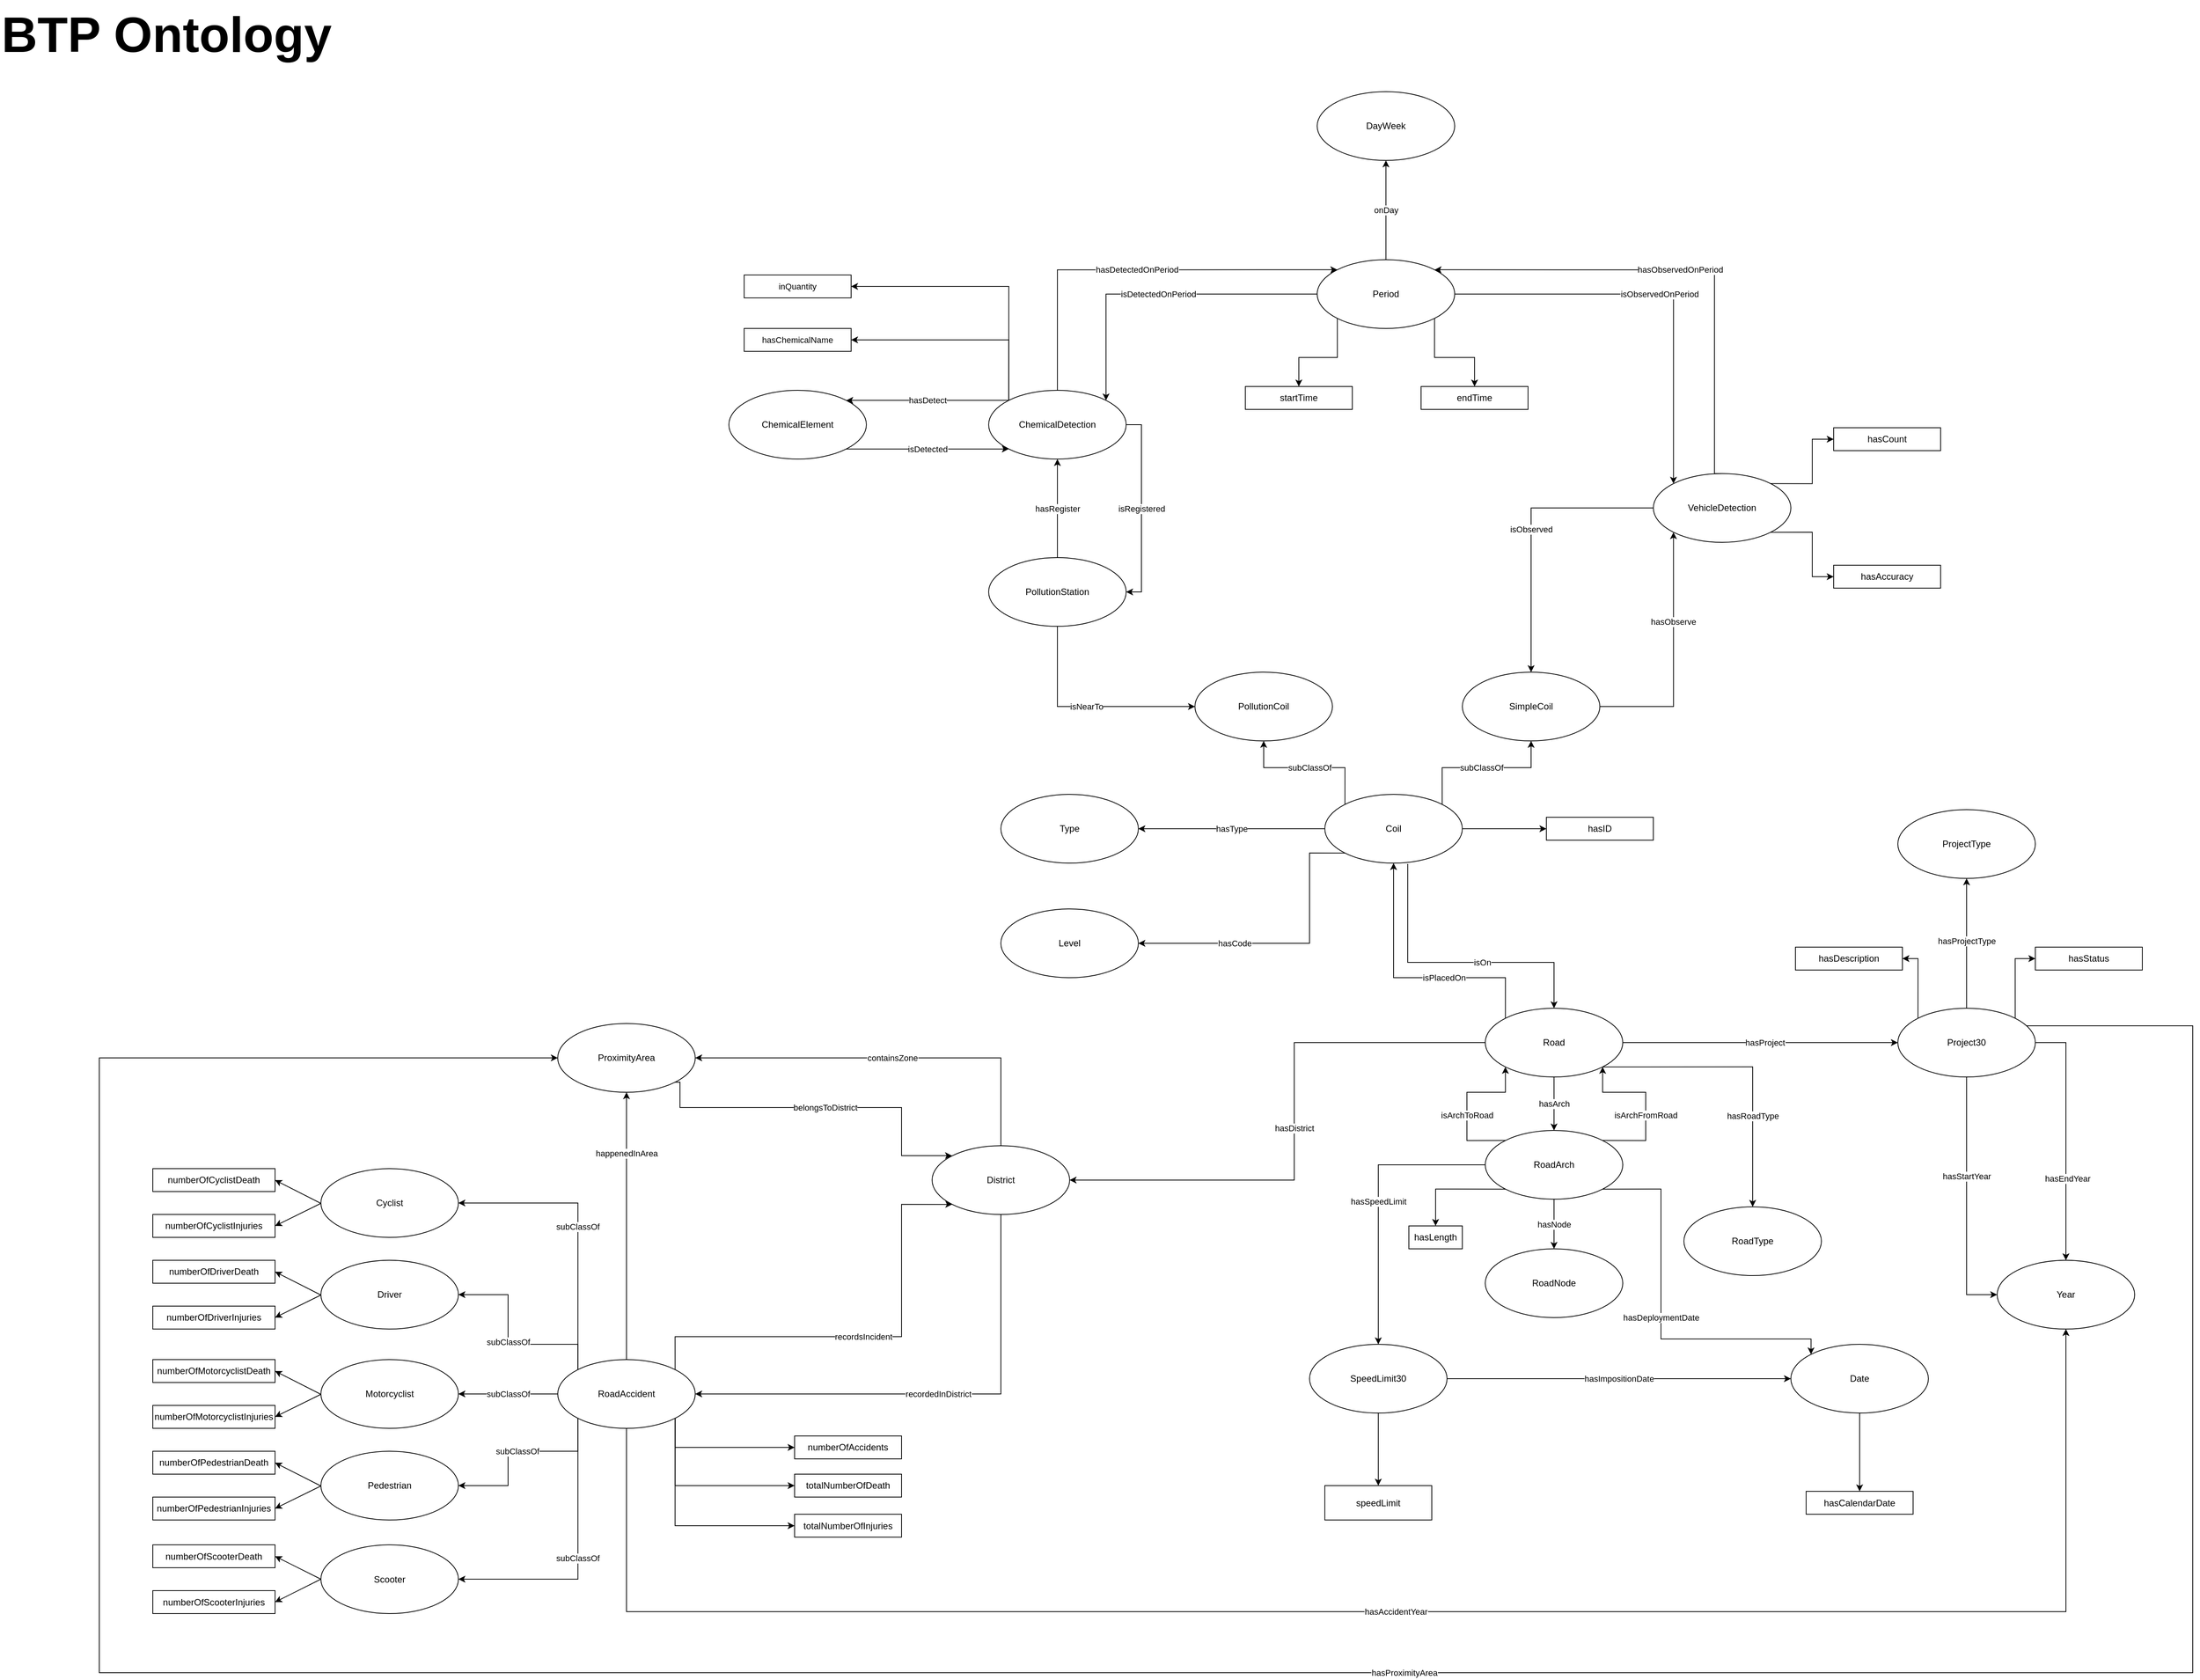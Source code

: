 <mxfile version="24.7.17">
  <diagram id="C5RBs43oDa-KdzZeNtuy" name="Page-1">
    <mxGraphModel dx="2391" dy="1731" grid="1" gridSize="10" guides="1" tooltips="1" connect="1" arrows="1" fold="1" page="1" pageScale="1" pageWidth="827" pageHeight="1169" math="0" shadow="0">
      <root>
        <mxCell id="WIyWlLk6GJQsqaUBKTNV-0" />
        <mxCell id="WIyWlLk6GJQsqaUBKTNV-1" parent="WIyWlLk6GJQsqaUBKTNV-0" />
        <mxCell id="QVhbbQfxDJ9Yx0kp6-2R-3" value="hasArch" style="edgeStyle=orthogonalEdgeStyle;rounded=0;orthogonalLoop=1;jettySize=auto;html=1;" parent="WIyWlLk6GJQsqaUBKTNV-1" source="QVhbbQfxDJ9Yx0kp6-2R-0" target="QVhbbQfxDJ9Yx0kp6-2R-1" edge="1">
          <mxGeometry relative="1" as="geometry" />
        </mxCell>
        <mxCell id="YD-9-609h7HuIPEXH6Xw-1" value="hasDistrict" style="edgeStyle=orthogonalEdgeStyle;rounded=0;orthogonalLoop=1;jettySize=auto;html=1;entryX=1;entryY=0.5;entryDx=0;entryDy=0;" parent="WIyWlLk6GJQsqaUBKTNV-1" source="QVhbbQfxDJ9Yx0kp6-2R-0" target="YD-9-609h7HuIPEXH6Xw-0" edge="1">
          <mxGeometry relative="1" as="geometry">
            <Array as="points">
              <mxPoint x="124" y="265" />
              <mxPoint x="124" y="445" />
            </Array>
          </mxGeometry>
        </mxCell>
        <mxCell id="42lQZNa5xMC4ZWkXNp76-3" value="hasProject" style="edgeStyle=orthogonalEdgeStyle;rounded=0;orthogonalLoop=1;jettySize=auto;html=1;entryX=0;entryY=0.5;entryDx=0;entryDy=0;" parent="WIyWlLk6GJQsqaUBKTNV-1" source="QVhbbQfxDJ9Yx0kp6-2R-0" target="YD-9-609h7HuIPEXH6Xw-2" edge="1">
          <mxGeometry x="0.033" relative="1" as="geometry">
            <Array as="points">
              <mxPoint x="850" y="265" />
              <mxPoint x="850" y="265" />
            </Array>
            <mxPoint as="offset" />
          </mxGeometry>
        </mxCell>
        <mxCell id="QVhbbQfxDJ9Yx0kp6-2R-0" value="Road" style="ellipse;whiteSpace=wrap;html=1;" parent="WIyWlLk6GJQsqaUBKTNV-1" vertex="1">
          <mxGeometry x="374" y="220" width="180" height="90" as="geometry" />
        </mxCell>
        <mxCell id="QVhbbQfxDJ9Yx0kp6-2R-4" value="hasNode" style="edgeStyle=orthogonalEdgeStyle;rounded=0;orthogonalLoop=1;jettySize=auto;html=1;" parent="WIyWlLk6GJQsqaUBKTNV-1" source="QVhbbQfxDJ9Yx0kp6-2R-1" target="QVhbbQfxDJ9Yx0kp6-2R-2" edge="1">
          <mxGeometry relative="1" as="geometry" />
        </mxCell>
        <mxCell id="YD-9-609h7HuIPEXH6Xw-4" value="hasRoadType" style="edgeStyle=orthogonalEdgeStyle;rounded=0;orthogonalLoop=1;jettySize=auto;html=1;exitX=1;exitY=1;exitDx=0;exitDy=0;entryX=0.5;entryY=0;entryDx=0;entryDy=0;" parent="WIyWlLk6GJQsqaUBKTNV-1" source="QVhbbQfxDJ9Yx0kp6-2R-0" target="YD-9-609h7HuIPEXH6Xw-3" edge="1">
          <mxGeometry x="0.367" relative="1" as="geometry">
            <mxPoint y="1" as="offset" />
          </mxGeometry>
        </mxCell>
        <mxCell id="YD-9-609h7HuIPEXH6Xw-35" value="isArchToRoad" style="edgeStyle=orthogonalEdgeStyle;rounded=0;orthogonalLoop=1;jettySize=auto;html=1;exitX=0;exitY=0;exitDx=0;exitDy=0;entryX=0;entryY=1;entryDx=0;entryDy=0;" parent="WIyWlLk6GJQsqaUBKTNV-1" source="QVhbbQfxDJ9Yx0kp6-2R-1" target="QVhbbQfxDJ9Yx0kp6-2R-0" edge="1">
          <mxGeometry x="-0.152" relative="1" as="geometry">
            <Array as="points">
              <mxPoint x="350" y="393" />
              <mxPoint x="350" y="330" />
              <mxPoint x="400" y="330" />
            </Array>
            <mxPoint as="offset" />
          </mxGeometry>
        </mxCell>
        <mxCell id="YD-9-609h7HuIPEXH6Xw-36" value="isArchFromRoad" style="edgeStyle=orthogonalEdgeStyle;rounded=0;orthogonalLoop=1;jettySize=auto;html=1;exitX=1;exitY=0;exitDx=0;exitDy=0;entryX=1;entryY=1;entryDx=0;entryDy=0;" parent="WIyWlLk6GJQsqaUBKTNV-1" source="QVhbbQfxDJ9Yx0kp6-2R-1" target="QVhbbQfxDJ9Yx0kp6-2R-0" edge="1">
          <mxGeometry x="-0.143" relative="1" as="geometry">
            <Array as="points">
              <mxPoint x="584" y="393" />
              <mxPoint x="584" y="330" />
              <mxPoint x="528" y="330" />
            </Array>
            <mxPoint as="offset" />
          </mxGeometry>
        </mxCell>
        <mxCell id="8UH8jQIATSSK5zJPE66o-1" value="hasDeploymentDate" style="edgeStyle=orthogonalEdgeStyle;rounded=0;orthogonalLoop=1;jettySize=auto;html=1;exitX=1;exitY=1;exitDx=0;exitDy=0;entryX=0;entryY=0;entryDx=0;entryDy=0;" parent="WIyWlLk6GJQsqaUBKTNV-1" source="QVhbbQfxDJ9Yx0kp6-2R-1" target="YD-9-609h7HuIPEXH6Xw-22" edge="1">
          <mxGeometry relative="1" as="geometry">
            <Array as="points">
              <mxPoint x="604" y="457" />
              <mxPoint x="604" y="653" />
            </Array>
          </mxGeometry>
        </mxCell>
        <mxCell id="QVhbbQfxDJ9Yx0kp6-2R-1" value="RoadArch" style="ellipse;whiteSpace=wrap;html=1;" parent="WIyWlLk6GJQsqaUBKTNV-1" vertex="1">
          <mxGeometry x="374" y="380" width="180" height="90" as="geometry" />
        </mxCell>
        <mxCell id="QVhbbQfxDJ9Yx0kp6-2R-16" value="" style="edgeStyle=orthogonalEdgeStyle;rounded=0;orthogonalLoop=1;jettySize=auto;html=1;exitX=0;exitY=1;exitDx=0;exitDy=0;entryX=0.5;entryY=0;entryDx=0;entryDy=0;" parent="WIyWlLk6GJQsqaUBKTNV-1" source="QVhbbQfxDJ9Yx0kp6-2R-1" target="QVhbbQfxDJ9Yx0kp6-2R-9" edge="1">
          <mxGeometry relative="1" as="geometry">
            <mxPoint x="264.36" y="440.0" as="sourcePoint" />
          </mxGeometry>
        </mxCell>
        <mxCell id="QVhbbQfxDJ9Yx0kp6-2R-2" value="RoadNode" style="ellipse;whiteSpace=wrap;html=1;" parent="WIyWlLk6GJQsqaUBKTNV-1" vertex="1">
          <mxGeometry x="374" y="535" width="180" height="90" as="geometry" />
        </mxCell>
        <mxCell id="QVhbbQfxDJ9Yx0kp6-2R-9" value="hasLength" style="whiteSpace=wrap;html=1;" parent="WIyWlLk6GJQsqaUBKTNV-1" vertex="1">
          <mxGeometry x="274" y="505.0" width="70" height="30" as="geometry" />
        </mxCell>
        <mxCell id="YD-9-609h7HuIPEXH6Xw-0" value="District" style="ellipse;whiteSpace=wrap;html=1;" parent="WIyWlLk6GJQsqaUBKTNV-1" vertex="1">
          <mxGeometry x="-350" y="400" width="180" height="90" as="geometry" />
        </mxCell>
        <mxCell id="YD-9-609h7HuIPEXH6Xw-11" value="" style="edgeStyle=orthogonalEdgeStyle;rounded=0;orthogonalLoop=1;jettySize=auto;html=1;exitX=0;exitY=0;exitDx=0;exitDy=0;entryX=1;entryY=0.5;entryDx=0;entryDy=0;" parent="WIyWlLk6GJQsqaUBKTNV-1" source="YD-9-609h7HuIPEXH6Xw-2" target="YD-9-609h7HuIPEXH6Xw-10" edge="1">
          <mxGeometry relative="1" as="geometry" />
        </mxCell>
        <mxCell id="YD-9-609h7HuIPEXH6Xw-18" value="hasProximityArea" style="edgeStyle=orthogonalEdgeStyle;rounded=0;orthogonalLoop=1;jettySize=auto;html=1;exitX=1;exitY=0;exitDx=0;exitDy=0;entryX=0;entryY=0.5;entryDx=0;entryDy=0;" parent="WIyWlLk6GJQsqaUBKTNV-1" source="YD-9-609h7HuIPEXH6Xw-2" target="dnGMem7ugePHwDDMQrrP-42" edge="1">
          <mxGeometry x="-0.189" relative="1" as="geometry">
            <mxPoint x="1334" y="320" as="targetPoint" />
            <Array as="points">
              <mxPoint x="1300" y="243" />
              <mxPoint x="1300" y="1090" />
              <mxPoint x="-1440" y="1090" />
              <mxPoint x="-1440" y="285" />
            </Array>
            <mxPoint x="1" as="offset" />
          </mxGeometry>
        </mxCell>
        <mxCell id="YD-9-609h7HuIPEXH6Xw-26" value="hasEndYear" style="edgeStyle=orthogonalEdgeStyle;rounded=0;orthogonalLoop=1;jettySize=auto;html=1;exitX=1;exitY=0.5;exitDx=0;exitDy=0;entryX=0.5;entryY=0;entryDx=0;entryDy=0;" parent="WIyWlLk6GJQsqaUBKTNV-1" source="YD-9-609h7HuIPEXH6Xw-2" target="42lQZNa5xMC4ZWkXNp76-2" edge="1">
          <mxGeometry x="0.337" y="2" relative="1" as="geometry">
            <mxPoint as="offset" />
          </mxGeometry>
        </mxCell>
        <mxCell id="8UH8jQIATSSK5zJPE66o-0" style="edgeStyle=orthogonalEdgeStyle;rounded=0;orthogonalLoop=1;jettySize=auto;html=1;exitX=1;exitY=0;exitDx=0;exitDy=0;entryX=0;entryY=0.5;entryDx=0;entryDy=0;" parent="WIyWlLk6GJQsqaUBKTNV-1" source="YD-9-609h7HuIPEXH6Xw-2" target="YD-9-609h7HuIPEXH6Xw-19" edge="1">
          <mxGeometry relative="1" as="geometry" />
        </mxCell>
        <mxCell id="YD-9-609h7HuIPEXH6Xw-2" value="Project30" style="ellipse;whiteSpace=wrap;html=1;" parent="WIyWlLk6GJQsqaUBKTNV-1" vertex="1">
          <mxGeometry x="914" y="220" width="180" height="90" as="geometry" />
        </mxCell>
        <mxCell id="YD-9-609h7HuIPEXH6Xw-3" value="RoadType" style="ellipse;whiteSpace=wrap;html=1;" parent="WIyWlLk6GJQsqaUBKTNV-1" vertex="1">
          <mxGeometry x="634" y="480" width="180" height="90" as="geometry" />
        </mxCell>
        <mxCell id="YD-9-609h7HuIPEXH6Xw-8" value="ProjectType" style="ellipse;whiteSpace=wrap;html=1;" parent="WIyWlLk6GJQsqaUBKTNV-1" vertex="1">
          <mxGeometry x="914" y="-40" width="180" height="90" as="geometry" />
        </mxCell>
        <mxCell id="YD-9-609h7HuIPEXH6Xw-10" value="hasDescription" style="whiteSpace=wrap;html=1;" parent="WIyWlLk6GJQsqaUBKTNV-1" vertex="1">
          <mxGeometry x="780" y="140" width="140" height="30" as="geometry" />
        </mxCell>
        <mxCell id="YD-9-609h7HuIPEXH6Xw-19" value="hasStatus" style="whiteSpace=wrap;html=1;" parent="WIyWlLk6GJQsqaUBKTNV-1" vertex="1">
          <mxGeometry x="1094" y="140" width="140" height="30" as="geometry" />
        </mxCell>
        <mxCell id="42lQZNa5xMC4ZWkXNp76-1" style="edgeStyle=orthogonalEdgeStyle;rounded=0;orthogonalLoop=1;jettySize=auto;html=1;entryX=0.5;entryY=0;entryDx=0;entryDy=0;" parent="WIyWlLk6GJQsqaUBKTNV-1" source="YD-9-609h7HuIPEXH6Xw-22" target="42lQZNa5xMC4ZWkXNp76-0" edge="1">
          <mxGeometry relative="1" as="geometry" />
        </mxCell>
        <mxCell id="YD-9-609h7HuIPEXH6Xw-22" value="Date" style="ellipse;whiteSpace=wrap;html=1;" parent="WIyWlLk6GJQsqaUBKTNV-1" vertex="1">
          <mxGeometry x="774" y="660" width="180" height="90" as="geometry" />
        </mxCell>
        <mxCell id="YD-9-609h7HuIPEXH6Xw-24" value="hasStartYear" style="edgeStyle=orthogonalEdgeStyle;rounded=0;orthogonalLoop=1;jettySize=auto;html=1;exitX=0.5;exitY=1;exitDx=0;exitDy=0;entryX=0;entryY=0.5;entryDx=0;entryDy=0;" parent="WIyWlLk6GJQsqaUBKTNV-1" source="YD-9-609h7HuIPEXH6Xw-2" target="42lQZNa5xMC4ZWkXNp76-2" edge="1">
          <mxGeometry x="-0.2" relative="1" as="geometry">
            <mxPoint as="offset" />
          </mxGeometry>
        </mxCell>
        <mxCell id="YD-9-609h7HuIPEXH6Xw-43" value="hasImpositionDate" style="edgeStyle=orthogonalEdgeStyle;rounded=0;orthogonalLoop=1;jettySize=auto;html=1;" parent="WIyWlLk6GJQsqaUBKTNV-1" source="YD-9-609h7HuIPEXH6Xw-41" target="YD-9-609h7HuIPEXH6Xw-22" edge="1">
          <mxGeometry relative="1" as="geometry" />
        </mxCell>
        <mxCell id="YD-9-609h7HuIPEXH6Xw-45" value="" style="edgeStyle=orthogonalEdgeStyle;rounded=0;orthogonalLoop=1;jettySize=auto;html=1;" parent="WIyWlLk6GJQsqaUBKTNV-1" source="YD-9-609h7HuIPEXH6Xw-41" target="YD-9-609h7HuIPEXH6Xw-44" edge="1">
          <mxGeometry relative="1" as="geometry" />
        </mxCell>
        <mxCell id="YD-9-609h7HuIPEXH6Xw-41" value="SpeedLimit30" style="ellipse;whiteSpace=wrap;html=1;" parent="WIyWlLk6GJQsqaUBKTNV-1" vertex="1">
          <mxGeometry x="144" y="660" width="180" height="90" as="geometry" />
        </mxCell>
        <mxCell id="YD-9-609h7HuIPEXH6Xw-42" value="hasSpeedLimit" style="edgeStyle=orthogonalEdgeStyle;rounded=0;orthogonalLoop=1;jettySize=auto;html=1;entryX=0.5;entryY=0;entryDx=0;entryDy=0;" parent="WIyWlLk6GJQsqaUBKTNV-1" source="QVhbbQfxDJ9Yx0kp6-2R-1" target="YD-9-609h7HuIPEXH6Xw-41" edge="1">
          <mxGeometry relative="1" as="geometry" />
        </mxCell>
        <mxCell id="YD-9-609h7HuIPEXH6Xw-44" value="speedLimit" style="whiteSpace=wrap;html=1;" parent="WIyWlLk6GJQsqaUBKTNV-1" vertex="1">
          <mxGeometry x="164" y="845" width="140" height="45" as="geometry" />
        </mxCell>
        <mxCell id="42lQZNa5xMC4ZWkXNp76-0" value="hasCalendarDate" style="whiteSpace=wrap;html=1;" parent="WIyWlLk6GJQsqaUBKTNV-1" vertex="1">
          <mxGeometry x="794" y="852.5" width="140" height="30" as="geometry" />
        </mxCell>
        <mxCell id="42lQZNa5xMC4ZWkXNp76-2" value="Year" style="ellipse;whiteSpace=wrap;html=1;" parent="WIyWlLk6GJQsqaUBKTNV-1" vertex="1">
          <mxGeometry x="1044" y="550" width="180" height="90" as="geometry" />
        </mxCell>
        <mxCell id="dnGMem7ugePHwDDMQrrP-1" value="Coil" style="ellipse;whiteSpace=wrap;html=1;" parent="WIyWlLk6GJQsqaUBKTNV-1" vertex="1">
          <mxGeometry x="164" y="-60" width="180" height="90" as="geometry" />
        </mxCell>
        <mxCell id="dnGMem7ugePHwDDMQrrP-3" value="hasID" style="whiteSpace=wrap;html=1;" parent="WIyWlLk6GJQsqaUBKTNV-1" vertex="1">
          <mxGeometry x="454" y="-30" width="140" height="30" as="geometry" />
        </mxCell>
        <mxCell id="dnGMem7ugePHwDDMQrrP-4" value="Level" style="ellipse;whiteSpace=wrap;html=1;" parent="WIyWlLk6GJQsqaUBKTNV-1" vertex="1">
          <mxGeometry x="-260" y="90" width="180" height="90" as="geometry" />
        </mxCell>
        <mxCell id="dnGMem7ugePHwDDMQrrP-5" value="Type" style="ellipse;whiteSpace=wrap;html=1;" parent="WIyWlLk6GJQsqaUBKTNV-1" vertex="1">
          <mxGeometry x="-260" y="-60" width="180" height="90" as="geometry" />
        </mxCell>
        <mxCell id="dnGMem7ugePHwDDMQrrP-6" value="hasCode" style="edgeStyle=orthogonalEdgeStyle;rounded=0;orthogonalLoop=1;jettySize=auto;html=1;exitX=0;exitY=1;exitDx=0;exitDy=0;entryX=1;entryY=0.5;entryDx=0;entryDy=0;" parent="WIyWlLk6GJQsqaUBKTNV-1" source="dnGMem7ugePHwDDMQrrP-1" target="dnGMem7ugePHwDDMQrrP-4" edge="1">
          <mxGeometry x="0.352" relative="1" as="geometry">
            <mxPoint x="424" y="120" as="sourcePoint" />
            <mxPoint x="174" y="210" as="targetPoint" />
            <Array as="points">
              <mxPoint x="144" y="17" />
              <mxPoint x="144" y="135" />
            </Array>
            <mxPoint as="offset" />
          </mxGeometry>
        </mxCell>
        <mxCell id="dnGMem7ugePHwDDMQrrP-7" value="hasType" style="edgeStyle=orthogonalEdgeStyle;rounded=0;orthogonalLoop=1;jettySize=auto;html=1;entryX=1;entryY=0.5;entryDx=0;entryDy=0;exitX=0;exitY=0.5;exitDx=0;exitDy=0;" parent="WIyWlLk6GJQsqaUBKTNV-1" source="dnGMem7ugePHwDDMQrrP-1" target="dnGMem7ugePHwDDMQrrP-5" edge="1">
          <mxGeometry relative="1" as="geometry">
            <mxPoint x="454" y="-140" as="sourcePoint" />
            <mxPoint x="204" y="-50" as="targetPoint" />
          </mxGeometry>
        </mxCell>
        <mxCell id="dnGMem7ugePHwDDMQrrP-10" value="isPlacedOn" style="edgeStyle=orthogonalEdgeStyle;rounded=0;orthogonalLoop=1;jettySize=auto;html=1;exitX=0;exitY=0;exitDx=0;exitDy=0;entryX=0.5;entryY=1;entryDx=0;entryDy=0;" parent="WIyWlLk6GJQsqaUBKTNV-1" source="QVhbbQfxDJ9Yx0kp6-2R-0" target="dnGMem7ugePHwDDMQrrP-1" edge="1">
          <mxGeometry x="-0.235" relative="1" as="geometry">
            <mxPoint x="344" y="160" as="sourcePoint" />
            <mxPoint x="94" y="250" as="targetPoint" />
            <Array as="points">
              <mxPoint x="400" y="180" />
              <mxPoint x="254" y="180" />
            </Array>
            <mxPoint as="offset" />
          </mxGeometry>
        </mxCell>
        <mxCell id="dnGMem7ugePHwDDMQrrP-11" value="isOn" style="edgeStyle=orthogonalEdgeStyle;rounded=0;orthogonalLoop=1;jettySize=auto;html=1;exitX=0.603;exitY=1.011;exitDx=0;exitDy=0;exitPerimeter=0;entryX=0.5;entryY=0;entryDx=0;entryDy=0;" parent="WIyWlLk6GJQsqaUBKTNV-1" source="dnGMem7ugePHwDDMQrrP-1" target="QVhbbQfxDJ9Yx0kp6-2R-0" edge="1">
          <mxGeometry x="0.19" relative="1" as="geometry">
            <mxPoint x="593" y="110" as="sourcePoint" />
            <mxPoint x="374" y="180" as="targetPoint" />
            <Array as="points">
              <mxPoint x="273" y="160" />
              <mxPoint x="464" y="160" />
            </Array>
            <mxPoint as="offset" />
          </mxGeometry>
        </mxCell>
        <mxCell id="dnGMem7ugePHwDDMQrrP-12" value="PollutionCoil" style="ellipse;whiteSpace=wrap;html=1;" parent="WIyWlLk6GJQsqaUBKTNV-1" vertex="1">
          <mxGeometry x="-6" y="-220" width="180" height="90" as="geometry" />
        </mxCell>
        <mxCell id="dnGMem7ugePHwDDMQrrP-13" value="SimpleCoil" style="ellipse;whiteSpace=wrap;html=1;" parent="WIyWlLk6GJQsqaUBKTNV-1" vertex="1">
          <mxGeometry x="344" y="-220" width="180" height="90" as="geometry" />
        </mxCell>
        <mxCell id="dnGMem7ugePHwDDMQrrP-14" value="PollutionStation" style="ellipse;whiteSpace=wrap;html=1;" parent="WIyWlLk6GJQsqaUBKTNV-1" vertex="1">
          <mxGeometry x="-276" y="-370" width="180" height="90" as="geometry" />
        </mxCell>
        <mxCell id="dnGMem7ugePHwDDMQrrP-15" value="VehicleDetection" style="ellipse;whiteSpace=wrap;html=1;" parent="WIyWlLk6GJQsqaUBKTNV-1" vertex="1">
          <mxGeometry x="594" y="-480" width="180" height="90" as="geometry" />
        </mxCell>
        <mxCell id="dnGMem7ugePHwDDMQrrP-16" value="Period" style="ellipse;whiteSpace=wrap;html=1;" parent="WIyWlLk6GJQsqaUBKTNV-1" vertex="1">
          <mxGeometry x="154" y="-760" width="180" height="90" as="geometry" />
        </mxCell>
        <mxCell id="dnGMem7ugePHwDDMQrrP-17" value="ChemicalDetection" style="ellipse;whiteSpace=wrap;html=1;" parent="WIyWlLk6GJQsqaUBKTNV-1" vertex="1">
          <mxGeometry x="-276" y="-589" width="180" height="90" as="geometry" />
        </mxCell>
        <mxCell id="dnGMem7ugePHwDDMQrrP-18" value="subClassOf" style="edgeStyle=orthogonalEdgeStyle;rounded=0;orthogonalLoop=1;jettySize=auto;html=1;exitX=0;exitY=0;exitDx=0;exitDy=0;entryX=0.5;entryY=1;entryDx=0;entryDy=0;" parent="WIyWlLk6GJQsqaUBKTNV-1" source="dnGMem7ugePHwDDMQrrP-1" target="dnGMem7ugePHwDDMQrrP-12" edge="1">
          <mxGeometry relative="1" as="geometry">
            <mxPoint x="107" y="23" as="sourcePoint" />
            <mxPoint x="-39" y="-180" as="targetPoint" />
          </mxGeometry>
        </mxCell>
        <mxCell id="dnGMem7ugePHwDDMQrrP-19" value="subClassOf" style="edgeStyle=orthogonalEdgeStyle;rounded=0;orthogonalLoop=1;jettySize=auto;html=1;exitX=1;exitY=0;exitDx=0;exitDy=0;entryX=0.5;entryY=1;entryDx=0;entryDy=0;" parent="WIyWlLk6GJQsqaUBKTNV-1" source="dnGMem7ugePHwDDMQrrP-1" target="dnGMem7ugePHwDDMQrrP-13" edge="1">
          <mxGeometry relative="1" as="geometry">
            <mxPoint x="344" y="-117" as="sourcePoint" />
            <mxPoint x="238" y="-200" as="targetPoint" />
          </mxGeometry>
        </mxCell>
        <mxCell id="dnGMem7ugePHwDDMQrrP-20" value="isNearTo" style="edgeStyle=orthogonalEdgeStyle;rounded=0;orthogonalLoop=1;jettySize=auto;html=1;exitX=0.5;exitY=1;exitDx=0;exitDy=0;entryX=0;entryY=0.5;entryDx=0;entryDy=0;" parent="WIyWlLk6GJQsqaUBKTNV-1" source="dnGMem7ugePHwDDMQrrP-14" target="dnGMem7ugePHwDDMQrrP-12" edge="1">
          <mxGeometry relative="1" as="geometry">
            <mxPoint x="-110" y="-147" as="sourcePoint" />
            <mxPoint x="-216" y="-230" as="targetPoint" />
          </mxGeometry>
        </mxCell>
        <mxCell id="dnGMem7ugePHwDDMQrrP-21" value="hasRegister" style="edgeStyle=orthogonalEdgeStyle;rounded=0;orthogonalLoop=1;jettySize=auto;html=1;exitX=0.5;exitY=0;exitDx=0;exitDy=0;entryX=0.5;entryY=1;entryDx=0;entryDy=0;" parent="WIyWlLk6GJQsqaUBKTNV-1" source="dnGMem7ugePHwDDMQrrP-14" target="dnGMem7ugePHwDDMQrrP-17" edge="1">
          <mxGeometry relative="1" as="geometry">
            <mxPoint x="40" y="-390.48" as="sourcePoint" />
            <mxPoint x="-66" y="-473.48" as="targetPoint" />
          </mxGeometry>
        </mxCell>
        <mxCell id="dnGMem7ugePHwDDMQrrP-22" value="isRegistered" style="edgeStyle=orthogonalEdgeStyle;rounded=0;orthogonalLoop=1;jettySize=auto;html=1;exitX=1;exitY=0.5;exitDx=0;exitDy=0;entryX=1;entryY=0.5;entryDx=0;entryDy=0;" parent="WIyWlLk6GJQsqaUBKTNV-1" source="dnGMem7ugePHwDDMQrrP-17" target="dnGMem7ugePHwDDMQrrP-14" edge="1">
          <mxGeometry relative="1" as="geometry">
            <mxPoint x="50" y="-416" as="sourcePoint" />
            <mxPoint x="-56" y="-499" as="targetPoint" />
          </mxGeometry>
        </mxCell>
        <mxCell id="dnGMem7ugePHwDDMQrrP-23" value="ChemicalElement" style="ellipse;whiteSpace=wrap;html=1;" parent="WIyWlLk6GJQsqaUBKTNV-1" vertex="1">
          <mxGeometry x="-616" y="-589" width="180" height="90" as="geometry" />
        </mxCell>
        <mxCell id="dnGMem7ugePHwDDMQrrP-24" value="DayWeek" style="ellipse;whiteSpace=wrap;html=1;" parent="WIyWlLk6GJQsqaUBKTNV-1" vertex="1">
          <mxGeometry x="154" y="-980" width="180" height="90" as="geometry" />
        </mxCell>
        <mxCell id="dnGMem7ugePHwDDMQrrP-25" value="onDay" style="edgeStyle=orthogonalEdgeStyle;rounded=0;orthogonalLoop=1;jettySize=auto;html=1;exitX=0.5;exitY=0;exitDx=0;exitDy=0;entryX=0.5;entryY=1;entryDx=0;entryDy=0;" parent="WIyWlLk6GJQsqaUBKTNV-1" source="dnGMem7ugePHwDDMQrrP-16" target="dnGMem7ugePHwDDMQrrP-24" edge="1">
          <mxGeometry relative="1" as="geometry">
            <mxPoint x="434" y="-810" as="sourcePoint" />
            <mxPoint x="434" y="-965" as="targetPoint" />
          </mxGeometry>
        </mxCell>
        <mxCell id="dnGMem7ugePHwDDMQrrP-26" value="hasDetect" style="edgeStyle=orthogonalEdgeStyle;rounded=0;orthogonalLoop=1;jettySize=auto;html=1;exitX=0;exitY=0;exitDx=0;exitDy=0;entryX=1;entryY=0;entryDx=0;entryDy=0;" parent="WIyWlLk6GJQsqaUBKTNV-1" source="dnGMem7ugePHwDDMQrrP-17" target="dnGMem7ugePHwDDMQrrP-23" edge="1">
          <mxGeometry relative="1" as="geometry">
            <mxPoint x="-216" y="-710" as="sourcePoint" />
            <mxPoint x="-216" y="-865" as="targetPoint" />
          </mxGeometry>
        </mxCell>
        <mxCell id="dnGMem7ugePHwDDMQrrP-27" value="isDetected" style="edgeStyle=orthogonalEdgeStyle;rounded=0;orthogonalLoop=1;jettySize=auto;html=1;exitX=1;exitY=1;exitDx=0;exitDy=0;entryX=0;entryY=1;entryDx=0;entryDy=0;" parent="WIyWlLk6GJQsqaUBKTNV-1" source="dnGMem7ugePHwDDMQrrP-23" target="dnGMem7ugePHwDDMQrrP-17" edge="1">
          <mxGeometry relative="1" as="geometry">
            <mxPoint x="-356" y="-480" as="sourcePoint" />
            <mxPoint x="-356" y="-635" as="targetPoint" />
          </mxGeometry>
        </mxCell>
        <mxCell id="dnGMem7ugePHwDDMQrrP-28" value="hasDetectedOnPeriod" style="edgeStyle=orthogonalEdgeStyle;rounded=0;orthogonalLoop=1;jettySize=auto;html=1;exitX=0.5;exitY=0;exitDx=0;exitDy=0;entryX=0;entryY=0;entryDx=0;entryDy=0;" parent="WIyWlLk6GJQsqaUBKTNV-1" source="dnGMem7ugePHwDDMQrrP-17" target="dnGMem7ugePHwDDMQrrP-16" edge="1">
          <mxGeometry relative="1" as="geometry">
            <mxPoint x="-66" y="-625" as="sourcePoint" />
            <mxPoint x="-66" y="-780" as="targetPoint" />
            <Array as="points">
              <mxPoint x="-186" y="-747" />
            </Array>
          </mxGeometry>
        </mxCell>
        <mxCell id="dnGMem7ugePHwDDMQrrP-29" value="isDetectedOnPeriod" style="edgeStyle=orthogonalEdgeStyle;rounded=0;orthogonalLoop=1;jettySize=auto;html=1;exitX=0;exitY=0.5;exitDx=0;exitDy=0;entryX=1;entryY=0;entryDx=0;entryDy=0;" parent="WIyWlLk6GJQsqaUBKTNV-1" source="dnGMem7ugePHwDDMQrrP-16" target="dnGMem7ugePHwDDMQrrP-17" edge="1">
          <mxGeometry relative="1" as="geometry">
            <mxPoint x="-6" y="-660" as="sourcePoint" />
            <mxPoint x="-6" y="-815" as="targetPoint" />
          </mxGeometry>
        </mxCell>
        <mxCell id="dnGMem7ugePHwDDMQrrP-30" value="hasObservedOnPeriod" style="edgeStyle=orthogonalEdgeStyle;rounded=0;orthogonalLoop=1;jettySize=auto;html=1;exitX=0.5;exitY=0;exitDx=0;exitDy=0;entryX=1;entryY=0;entryDx=0;entryDy=0;" parent="WIyWlLk6GJQsqaUBKTNV-1" source="dnGMem7ugePHwDDMQrrP-15" target="dnGMem7ugePHwDDMQrrP-16" edge="1">
          <mxGeometry relative="1" as="geometry">
            <mxPoint x="674" y="-525" as="sourcePoint" />
            <mxPoint x="674" y="-680" as="targetPoint" />
            <Array as="points">
              <mxPoint x="674" y="-747" />
            </Array>
          </mxGeometry>
        </mxCell>
        <mxCell id="dnGMem7ugePHwDDMQrrP-31" value="isObservedOnPeriod" style="edgeStyle=orthogonalEdgeStyle;rounded=0;orthogonalLoop=1;jettySize=auto;html=1;exitX=1;exitY=0.5;exitDx=0;exitDy=0;entryX=0;entryY=0;entryDx=0;entryDy=0;" parent="WIyWlLk6GJQsqaUBKTNV-1" source="dnGMem7ugePHwDDMQrrP-16" target="dnGMem7ugePHwDDMQrrP-15" edge="1">
          <mxGeometry relative="1" as="geometry">
            <mxPoint x="474" y="-600" as="sourcePoint" />
            <mxPoint x="474" y="-755" as="targetPoint" />
          </mxGeometry>
        </mxCell>
        <mxCell id="dnGMem7ugePHwDDMQrrP-32" value="hasObserve" style="edgeStyle=orthogonalEdgeStyle;rounded=0;orthogonalLoop=1;jettySize=auto;html=1;exitX=1;exitY=0.5;exitDx=0;exitDy=0;entryX=0;entryY=1;entryDx=0;entryDy=0;" parent="WIyWlLk6GJQsqaUBKTNV-1" source="dnGMem7ugePHwDDMQrrP-13" target="dnGMem7ugePHwDDMQrrP-15" edge="1">
          <mxGeometry x="0.279" relative="1" as="geometry">
            <mxPoint x="534" y="-280" as="sourcePoint" />
            <mxPoint x="534" y="-435" as="targetPoint" />
            <mxPoint as="offset" />
          </mxGeometry>
        </mxCell>
        <mxCell id="dnGMem7ugePHwDDMQrrP-33" value="isObserved" style="edgeStyle=orthogonalEdgeStyle;rounded=0;orthogonalLoop=1;jettySize=auto;html=1;exitX=0;exitY=0.5;exitDx=0;exitDy=0;entryX=0.5;entryY=0;entryDx=0;entryDy=0;" parent="WIyWlLk6GJQsqaUBKTNV-1" source="dnGMem7ugePHwDDMQrrP-15" target="dnGMem7ugePHwDDMQrrP-13" edge="1">
          <mxGeometry relative="1" as="geometry">
            <mxPoint x="484" y="-370" as="sourcePoint" />
            <mxPoint x="484" y="-525" as="targetPoint" />
          </mxGeometry>
        </mxCell>
        <mxCell id="dnGMem7ugePHwDDMQrrP-34" value="hasAccuracy" style="whiteSpace=wrap;html=1;" parent="WIyWlLk6GJQsqaUBKTNV-1" vertex="1">
          <mxGeometry x="830" y="-360" width="140" height="30" as="geometry" />
        </mxCell>
        <mxCell id="dnGMem7ugePHwDDMQrrP-35" value="hasCount" style="whiteSpace=wrap;html=1;" parent="WIyWlLk6GJQsqaUBKTNV-1" vertex="1">
          <mxGeometry x="830" y="-540" width="140" height="30" as="geometry" />
        </mxCell>
        <mxCell id="dnGMem7ugePHwDDMQrrP-38" value="startTime" style="whiteSpace=wrap;html=1;" parent="WIyWlLk6GJQsqaUBKTNV-1" vertex="1">
          <mxGeometry x="60" y="-594" width="140" height="30" as="geometry" />
        </mxCell>
        <mxCell id="dnGMem7ugePHwDDMQrrP-39" value="endTime" style="whiteSpace=wrap;html=1;" parent="WIyWlLk6GJQsqaUBKTNV-1" vertex="1">
          <mxGeometry x="290" y="-594" width="140" height="30" as="geometry" />
        </mxCell>
        <mxCell id="dnGMem7ugePHwDDMQrrP-42" value="ProximityArea" style="ellipse;whiteSpace=wrap;html=1;" parent="WIyWlLk6GJQsqaUBKTNV-1" vertex="1">
          <mxGeometry x="-840" y="240" width="180" height="90" as="geometry" />
        </mxCell>
        <mxCell id="dnGMem7ugePHwDDMQrrP-43" value="RoadAccident" style="ellipse;whiteSpace=wrap;html=1;" parent="WIyWlLk6GJQsqaUBKTNV-1" vertex="1">
          <mxGeometry x="-840" y="680" width="180" height="90" as="geometry" />
        </mxCell>
        <mxCell id="dnGMem7ugePHwDDMQrrP-44" value="Driver" style="ellipse;whiteSpace=wrap;html=1;" parent="WIyWlLk6GJQsqaUBKTNV-1" vertex="1">
          <mxGeometry x="-1150" y="550" width="180" height="90" as="geometry" />
        </mxCell>
        <mxCell id="dnGMem7ugePHwDDMQrrP-45" value="Motorcyclist" style="ellipse;whiteSpace=wrap;html=1;" parent="WIyWlLk6GJQsqaUBKTNV-1" vertex="1">
          <mxGeometry x="-1150" y="680" width="180" height="90" as="geometry" />
        </mxCell>
        <mxCell id="dnGMem7ugePHwDDMQrrP-46" value="Pedestrian" style="ellipse;whiteSpace=wrap;html=1;" parent="WIyWlLk6GJQsqaUBKTNV-1" vertex="1">
          <mxGeometry x="-1150" y="800" width="180" height="90" as="geometry" />
        </mxCell>
        <mxCell id="dnGMem7ugePHwDDMQrrP-47" value="Scooter" style="ellipse;whiteSpace=wrap;html=1;" parent="WIyWlLk6GJQsqaUBKTNV-1" vertex="1">
          <mxGeometry x="-1150" y="922.5" width="180" height="90" as="geometry" />
        </mxCell>
        <mxCell id="dnGMem7ugePHwDDMQrrP-48" value="Cyclist" style="ellipse;whiteSpace=wrap;html=1;" parent="WIyWlLk6GJQsqaUBKTNV-1" vertex="1">
          <mxGeometry x="-1150" y="430" width="180" height="90" as="geometry" />
        </mxCell>
        <mxCell id="SAhxeZTdPmEhW_cUlzkI-0" value="subClassOf" style="edgeStyle=orthogonalEdgeStyle;rounded=0;orthogonalLoop=1;jettySize=auto;html=1;exitX=0;exitY=0;exitDx=0;exitDy=0;entryX=1;entryY=0.5;entryDx=0;entryDy=0;" parent="WIyWlLk6GJQsqaUBKTNV-1" source="dnGMem7ugePHwDDMQrrP-43" target="dnGMem7ugePHwDDMQrrP-48" edge="1">
          <mxGeometry relative="1" as="geometry">
            <mxPoint x="-830" y="530" as="sourcePoint" />
            <mxPoint x="-936" y="447" as="targetPoint" />
            <Array as="points">
              <mxPoint x="-814" y="475" />
            </Array>
          </mxGeometry>
        </mxCell>
        <mxCell id="SAhxeZTdPmEhW_cUlzkI-1" value="subClassOf" style="edgeStyle=orthogonalEdgeStyle;rounded=0;orthogonalLoop=1;jettySize=auto;html=1;exitX=0;exitY=0;exitDx=0;exitDy=0;entryX=1;entryY=0.5;entryDx=0;entryDy=0;" parent="WIyWlLk6GJQsqaUBKTNV-1" source="dnGMem7ugePHwDDMQrrP-43" target="dnGMem7ugePHwDDMQrrP-44" edge="1">
          <mxGeometry relative="1" as="geometry">
            <mxPoint x="-880" y="680" as="sourcePoint" />
            <mxPoint x="-986" y="597" as="targetPoint" />
            <Array as="points">
              <mxPoint x="-814" y="660" />
              <mxPoint x="-905" y="660" />
              <mxPoint x="-905" y="595" />
            </Array>
          </mxGeometry>
        </mxCell>
        <mxCell id="SAhxeZTdPmEhW_cUlzkI-2" value="subClassOf" style="edgeStyle=orthogonalEdgeStyle;rounded=0;orthogonalLoop=1;jettySize=auto;html=1;exitX=0;exitY=0.5;exitDx=0;exitDy=0;entryX=1;entryY=0.5;entryDx=0;entryDy=0;" parent="WIyWlLk6GJQsqaUBKTNV-1" source="dnGMem7ugePHwDDMQrrP-43" target="dnGMem7ugePHwDDMQrrP-45" edge="1">
          <mxGeometry relative="1" as="geometry">
            <mxPoint x="-840" y="830" as="sourcePoint" />
            <mxPoint x="-946" y="747" as="targetPoint" />
          </mxGeometry>
        </mxCell>
        <mxCell id="SAhxeZTdPmEhW_cUlzkI-3" value="subClassOf" style="edgeStyle=orthogonalEdgeStyle;rounded=0;orthogonalLoop=1;jettySize=auto;html=1;exitX=0;exitY=1;exitDx=0;exitDy=0;entryX=1;entryY=0.5;entryDx=0;entryDy=0;" parent="WIyWlLk6GJQsqaUBKTNV-1" source="dnGMem7ugePHwDDMQrrP-43" target="dnGMem7ugePHwDDMQrrP-46" edge="1">
          <mxGeometry relative="1" as="geometry">
            <mxPoint x="-820" y="840" as="sourcePoint" />
            <mxPoint x="-926" y="757" as="targetPoint" />
            <Array as="points">
              <mxPoint x="-814" y="800" />
              <mxPoint x="-905" y="800" />
              <mxPoint x="-905" y="845" />
            </Array>
          </mxGeometry>
        </mxCell>
        <mxCell id="SAhxeZTdPmEhW_cUlzkI-4" value="subClassOf" style="edgeStyle=orthogonalEdgeStyle;rounded=0;orthogonalLoop=1;jettySize=auto;html=1;exitX=0;exitY=1;exitDx=0;exitDy=0;entryX=1;entryY=0.5;entryDx=0;entryDy=0;" parent="WIyWlLk6GJQsqaUBKTNV-1" source="dnGMem7ugePHwDDMQrrP-43" target="dnGMem7ugePHwDDMQrrP-47" edge="1">
          <mxGeometry relative="1" as="geometry">
            <mxPoint x="-860" y="930" as="sourcePoint" />
            <mxPoint x="-966" y="847" as="targetPoint" />
            <Array as="points">
              <mxPoint x="-814" y="968" />
            </Array>
          </mxGeometry>
        </mxCell>
        <mxCell id="SAhxeZTdPmEhW_cUlzkI-5" value="recordedInDistrict" style="edgeStyle=orthogonalEdgeStyle;rounded=0;orthogonalLoop=1;jettySize=auto;html=1;exitX=0.5;exitY=1;exitDx=0;exitDy=0;entryX=1;entryY=0.5;entryDx=0;entryDy=0;" parent="WIyWlLk6GJQsqaUBKTNV-1" source="YD-9-609h7HuIPEXH6Xw-0" target="dnGMem7ugePHwDDMQrrP-43" edge="1">
          <mxGeometry relative="1" as="geometry">
            <mxPoint x="-470" y="660" as="sourcePoint" />
            <mxPoint x="-576" y="577" as="targetPoint" />
          </mxGeometry>
        </mxCell>
        <mxCell id="SAhxeZTdPmEhW_cUlzkI-6" value="recordsIncident" style="edgeStyle=orthogonalEdgeStyle;rounded=0;orthogonalLoop=1;jettySize=auto;html=1;exitX=1;exitY=0;exitDx=0;exitDy=0;entryX=0;entryY=1;entryDx=0;entryDy=0;" parent="WIyWlLk6GJQsqaUBKTNV-1" source="dnGMem7ugePHwDDMQrrP-43" target="YD-9-609h7HuIPEXH6Xw-0" edge="1">
          <mxGeometry relative="1" as="geometry">
            <mxPoint x="-420" y="590" as="sourcePoint" />
            <mxPoint x="-450" y="460" as="targetPoint" />
            <Array as="points">
              <mxPoint x="-686" y="650" />
              <mxPoint x="-390" y="650" />
              <mxPoint x="-390" y="477" />
            </Array>
          </mxGeometry>
        </mxCell>
        <mxCell id="SAhxeZTdPmEhW_cUlzkI-7" value="happenedInArea" style="edgeStyle=orthogonalEdgeStyle;rounded=0;orthogonalLoop=1;jettySize=auto;html=1;exitX=0.5;exitY=0;exitDx=0;exitDy=0;entryX=0.5;entryY=1;entryDx=0;entryDy=0;" parent="WIyWlLk6GJQsqaUBKTNV-1" source="dnGMem7ugePHwDDMQrrP-43" target="dnGMem7ugePHwDDMQrrP-42" edge="1">
          <mxGeometry x="0.543" relative="1" as="geometry">
            <mxPoint x="-630" y="460" as="sourcePoint" />
            <mxPoint x="-736" y="377" as="targetPoint" />
            <mxPoint as="offset" />
          </mxGeometry>
        </mxCell>
        <mxCell id="SAhxeZTdPmEhW_cUlzkI-8" value="belongsToDistrict" style="edgeStyle=orthogonalEdgeStyle;rounded=0;orthogonalLoop=1;jettySize=auto;html=1;exitX=1;exitY=1;exitDx=0;exitDy=0;" parent="WIyWlLk6GJQsqaUBKTNV-1" source="dnGMem7ugePHwDDMQrrP-42" edge="1">
          <mxGeometry relative="1" as="geometry">
            <mxPoint x="-520" y="370" as="sourcePoint" />
            <mxPoint x="-324" y="413" as="targetPoint" />
            <Array as="points">
              <mxPoint x="-680" y="317" />
              <mxPoint x="-680" y="350" />
              <mxPoint x="-390" y="350" />
              <mxPoint x="-390" y="413" />
            </Array>
          </mxGeometry>
        </mxCell>
        <mxCell id="SAhxeZTdPmEhW_cUlzkI-9" value="containsZone" style="edgeStyle=orthogonalEdgeStyle;rounded=0;orthogonalLoop=1;jettySize=auto;html=1;exitX=0.5;exitY=0;exitDx=0;exitDy=0;entryX=1;entryY=0.5;entryDx=0;entryDy=0;" parent="WIyWlLk6GJQsqaUBKTNV-1" source="YD-9-609h7HuIPEXH6Xw-0" target="dnGMem7ugePHwDDMQrrP-42" edge="1">
          <mxGeometry relative="1" as="geometry">
            <mxPoint x="-390" y="260" as="sourcePoint" />
            <mxPoint x="-496" y="177" as="targetPoint" />
          </mxGeometry>
        </mxCell>
        <mxCell id="SAhxeZTdPmEhW_cUlzkI-10" value="hasAccidentYear" style="edgeStyle=orthogonalEdgeStyle;rounded=0;orthogonalLoop=1;jettySize=auto;html=1;exitX=0.5;exitY=1;exitDx=0;exitDy=0;entryX=0.5;entryY=1;entryDx=0;entryDy=0;" parent="WIyWlLk6GJQsqaUBKTNV-1" source="dnGMem7ugePHwDDMQrrP-43" target="42lQZNa5xMC4ZWkXNp76-2" edge="1">
          <mxGeometry relative="1" as="geometry">
            <mxPoint x="1214" y="990" as="sourcePoint" />
            <mxPoint x="1108" y="907" as="targetPoint" />
            <Array as="points">
              <mxPoint x="-750" y="1010" />
              <mxPoint x="1134" y="1010" />
            </Array>
          </mxGeometry>
        </mxCell>
        <mxCell id="SAhxeZTdPmEhW_cUlzkI-12" value="&lt;span style=&quot;font-size: 11px; text-wrap: nowrap; background-color: rgb(255, 255, 255);&quot;&gt;hasChemicalName&lt;/span&gt;" style="whiteSpace=wrap;html=1;" parent="WIyWlLk6GJQsqaUBKTNV-1" vertex="1">
          <mxGeometry x="-596" y="-670" width="140" height="30" as="geometry" />
        </mxCell>
        <mxCell id="SAhxeZTdPmEhW_cUlzkI-13" value="&lt;span style=&quot;font-size: 11px; text-wrap: nowrap; background-color: rgb(255, 255, 255);&quot;&gt;inQuantity&lt;/span&gt;" style="whiteSpace=wrap;html=1;" parent="WIyWlLk6GJQsqaUBKTNV-1" vertex="1">
          <mxGeometry x="-596" y="-740" width="140" height="30" as="geometry" />
        </mxCell>
        <mxCell id="SAhxeZTdPmEhW_cUlzkI-20" value="numberOfAccidents" style="whiteSpace=wrap;html=1;" parent="WIyWlLk6GJQsqaUBKTNV-1" vertex="1">
          <mxGeometry x="-530" y="780" width="140" height="30" as="geometry" />
        </mxCell>
        <mxCell id="SAhxeZTdPmEhW_cUlzkI-21" value="totalNumberOfDeath" style="whiteSpace=wrap;html=1;" parent="WIyWlLk6GJQsqaUBKTNV-1" vertex="1">
          <mxGeometry x="-530" y="830" width="140" height="30" as="geometry" />
        </mxCell>
        <mxCell id="SAhxeZTdPmEhW_cUlzkI-22" value="totalNumberOfInjuries" style="whiteSpace=wrap;html=1;" parent="WIyWlLk6GJQsqaUBKTNV-1" vertex="1">
          <mxGeometry x="-530" y="882.5" width="140" height="30" as="geometry" />
        </mxCell>
        <mxCell id="SAhxeZTdPmEhW_cUlzkI-23" value="" style="edgeStyle=orthogonalEdgeStyle;rounded=0;orthogonalLoop=1;jettySize=auto;html=1;exitX=1;exitY=0.5;exitDx=0;exitDy=0;entryX=0;entryY=0.5;entryDx=0;entryDy=0;" parent="WIyWlLk6GJQsqaUBKTNV-1" source="dnGMem7ugePHwDDMQrrP-1" target="dnGMem7ugePHwDDMQrrP-3" edge="1">
          <mxGeometry relative="1" as="geometry">
            <mxPoint x="510" y="40" as="sourcePoint" />
            <mxPoint x="360" y="100" as="targetPoint" />
          </mxGeometry>
        </mxCell>
        <mxCell id="SAhxeZTdPmEhW_cUlzkI-26" value="" style="edgeStyle=orthogonalEdgeStyle;rounded=0;orthogonalLoop=1;jettySize=auto;html=1;exitX=0;exitY=0;exitDx=0;exitDy=0;entryX=1;entryY=0.5;entryDx=0;entryDy=0;" parent="WIyWlLk6GJQsqaUBKTNV-1" source="dnGMem7ugePHwDDMQrrP-17" target="SAhxeZTdPmEhW_cUlzkI-13" edge="1">
          <mxGeometry relative="1" as="geometry">
            <mxPoint x="-300" y="-730" as="sourcePoint" />
            <mxPoint x="-190" y="-730" as="targetPoint" />
            <Array as="points">
              <mxPoint x="-250" y="-725" />
            </Array>
          </mxGeometry>
        </mxCell>
        <mxCell id="SAhxeZTdPmEhW_cUlzkI-27" value="" style="edgeStyle=orthogonalEdgeStyle;rounded=0;orthogonalLoop=1;jettySize=auto;html=1;exitX=0;exitY=0;exitDx=0;exitDy=0;entryX=1;entryY=0.5;entryDx=0;entryDy=0;" parent="WIyWlLk6GJQsqaUBKTNV-1" source="dnGMem7ugePHwDDMQrrP-17" target="SAhxeZTdPmEhW_cUlzkI-12" edge="1">
          <mxGeometry relative="1" as="geometry">
            <mxPoint x="-340" y="-660" as="sourcePoint" />
            <mxPoint x="-230" y="-660" as="targetPoint" />
            <Array as="points">
              <mxPoint x="-250" y="-655" />
            </Array>
          </mxGeometry>
        </mxCell>
        <mxCell id="SAhxeZTdPmEhW_cUlzkI-28" value="" style="edgeStyle=orthogonalEdgeStyle;rounded=0;orthogonalLoop=1;jettySize=auto;html=1;exitX=1;exitY=1;exitDx=0;exitDy=0;entryX=0;entryY=0.5;entryDx=0;entryDy=0;" parent="WIyWlLk6GJQsqaUBKTNV-1" source="dnGMem7ugePHwDDMQrrP-43" target="SAhxeZTdPmEhW_cUlzkI-22" edge="1">
          <mxGeometry relative="1" as="geometry">
            <mxPoint x="-630" y="840" as="sourcePoint" />
            <mxPoint x="-520" y="840" as="targetPoint" />
            <Array as="points">
              <mxPoint x="-686" y="897" />
            </Array>
          </mxGeometry>
        </mxCell>
        <mxCell id="SAhxeZTdPmEhW_cUlzkI-29" value="" style="edgeStyle=orthogonalEdgeStyle;rounded=0;orthogonalLoop=1;jettySize=auto;html=1;exitX=1;exitY=1;exitDx=0;exitDy=0;entryX=0;entryY=0.5;entryDx=0;entryDy=0;" parent="WIyWlLk6GJQsqaUBKTNV-1" source="dnGMem7ugePHwDDMQrrP-43" target="SAhxeZTdPmEhW_cUlzkI-21" edge="1">
          <mxGeometry relative="1" as="geometry">
            <mxPoint x="-620" y="840" as="sourcePoint" />
            <mxPoint x="-510" y="840" as="targetPoint" />
            <Array as="points">
              <mxPoint x="-686" y="845" />
            </Array>
          </mxGeometry>
        </mxCell>
        <mxCell id="SAhxeZTdPmEhW_cUlzkI-30" value="" style="edgeStyle=orthogonalEdgeStyle;rounded=0;orthogonalLoop=1;jettySize=auto;html=1;exitX=1;exitY=1;exitDx=0;exitDy=0;entryX=0;entryY=0.5;entryDx=0;entryDy=0;" parent="WIyWlLk6GJQsqaUBKTNV-1" source="dnGMem7ugePHwDDMQrrP-43" target="SAhxeZTdPmEhW_cUlzkI-20" edge="1">
          <mxGeometry relative="1" as="geometry">
            <mxPoint x="-600" y="800" as="sourcePoint" />
            <mxPoint x="-490" y="800" as="targetPoint" />
            <Array as="points">
              <mxPoint x="-686" y="795" />
            </Array>
          </mxGeometry>
        </mxCell>
        <mxCell id="SAhxeZTdPmEhW_cUlzkI-31" value="" style="edgeStyle=orthogonalEdgeStyle;rounded=0;orthogonalLoop=1;jettySize=auto;html=1;exitX=1;exitY=0;exitDx=0;exitDy=0;entryX=0;entryY=0.5;entryDx=0;entryDy=0;" parent="WIyWlLk6GJQsqaUBKTNV-1" source="dnGMem7ugePHwDDMQrrP-15" target="dnGMem7ugePHwDDMQrrP-35" edge="1">
          <mxGeometry relative="1" as="geometry">
            <mxPoint x="850" y="-470" as="sourcePoint" />
            <mxPoint x="960" y="-470" as="targetPoint" />
          </mxGeometry>
        </mxCell>
        <mxCell id="SAhxeZTdPmEhW_cUlzkI-32" value="" style="edgeStyle=orthogonalEdgeStyle;rounded=0;orthogonalLoop=1;jettySize=auto;html=1;exitX=1;exitY=1;exitDx=0;exitDy=0;entryX=0;entryY=0.5;entryDx=0;entryDy=0;" parent="WIyWlLk6GJQsqaUBKTNV-1" source="dnGMem7ugePHwDDMQrrP-15" target="dnGMem7ugePHwDDMQrrP-34" edge="1">
          <mxGeometry relative="1" as="geometry">
            <mxPoint x="750" y="-340" as="sourcePoint" />
            <mxPoint x="860" y="-340" as="targetPoint" />
          </mxGeometry>
        </mxCell>
        <mxCell id="SAhxeZTdPmEhW_cUlzkI-33" value="" style="edgeStyle=orthogonalEdgeStyle;rounded=0;orthogonalLoop=1;jettySize=auto;html=1;exitX=0;exitY=1;exitDx=0;exitDy=0;entryX=0.5;entryY=0;entryDx=0;entryDy=0;" parent="WIyWlLk6GJQsqaUBKTNV-1" source="dnGMem7ugePHwDDMQrrP-16" target="dnGMem7ugePHwDDMQrrP-38" edge="1">
          <mxGeometry relative="1" as="geometry">
            <mxPoint x="180" y="-610" as="sourcePoint" />
            <mxPoint x="272" y="-668" as="targetPoint" />
          </mxGeometry>
        </mxCell>
        <mxCell id="SAhxeZTdPmEhW_cUlzkI-34" value="" style="edgeStyle=orthogonalEdgeStyle;rounded=0;orthogonalLoop=1;jettySize=auto;html=1;exitX=1;exitY=1;exitDx=0;exitDy=0;entryX=0.5;entryY=0;entryDx=0;entryDy=0;" parent="WIyWlLk6GJQsqaUBKTNV-1" source="dnGMem7ugePHwDDMQrrP-16" target="dnGMem7ugePHwDDMQrrP-39" edge="1">
          <mxGeometry relative="1" as="geometry">
            <mxPoint x="280" y="-620" as="sourcePoint" />
            <mxPoint x="372" y="-678" as="targetPoint" />
          </mxGeometry>
        </mxCell>
        <mxCell id="SAhxeZTdPmEhW_cUlzkI-35" value="numberOfScooterDeath" style="whiteSpace=wrap;html=1;" parent="WIyWlLk6GJQsqaUBKTNV-1" vertex="1">
          <mxGeometry x="-1370" y="922.5" width="160" height="30" as="geometry" />
        </mxCell>
        <mxCell id="SAhxeZTdPmEhW_cUlzkI-36" value="numberOfScooterInjuries" style="whiteSpace=wrap;html=1;" parent="WIyWlLk6GJQsqaUBKTNV-1" vertex="1">
          <mxGeometry x="-1370" y="982.5" width="160" height="30" as="geometry" />
        </mxCell>
        <mxCell id="SAhxeZTdPmEhW_cUlzkI-41" value="" style="endArrow=classic;html=1;rounded=0;exitX=0;exitY=0.5;exitDx=0;exitDy=0;entryX=1;entryY=0.5;entryDx=0;entryDy=0;" parent="WIyWlLk6GJQsqaUBKTNV-1" source="dnGMem7ugePHwDDMQrrP-47" target="SAhxeZTdPmEhW_cUlzkI-35" edge="1">
          <mxGeometry width="50" height="50" relative="1" as="geometry">
            <mxPoint x="-1180" y="980" as="sourcePoint" />
            <mxPoint x="-1130" y="930" as="targetPoint" />
          </mxGeometry>
        </mxCell>
        <mxCell id="SAhxeZTdPmEhW_cUlzkI-43" value="" style="endArrow=classic;html=1;rounded=0;exitX=0;exitY=0.5;exitDx=0;exitDy=0;entryX=1;entryY=0.5;entryDx=0;entryDy=0;" parent="WIyWlLk6GJQsqaUBKTNV-1" source="dnGMem7ugePHwDDMQrrP-47" target="SAhxeZTdPmEhW_cUlzkI-36" edge="1">
          <mxGeometry width="50" height="50" relative="1" as="geometry">
            <mxPoint x="-1170" y="980" as="sourcePoint" />
            <mxPoint x="-1230" y="940" as="targetPoint" />
          </mxGeometry>
        </mxCell>
        <mxCell id="SAhxeZTdPmEhW_cUlzkI-44" value="numberOfPedestrianDeath" style="whiteSpace=wrap;html=1;" parent="WIyWlLk6GJQsqaUBKTNV-1" vertex="1">
          <mxGeometry x="-1370" y="800" width="160" height="30" as="geometry" />
        </mxCell>
        <mxCell id="SAhxeZTdPmEhW_cUlzkI-45" value="numberOfPedestrianInjuries" style="whiteSpace=wrap;html=1;" parent="WIyWlLk6GJQsqaUBKTNV-1" vertex="1">
          <mxGeometry x="-1370" y="860" width="160" height="30" as="geometry" />
        </mxCell>
        <mxCell id="SAhxeZTdPmEhW_cUlzkI-46" value="" style="endArrow=classic;html=1;rounded=0;exitX=0;exitY=0.5;exitDx=0;exitDy=0;entryX=1;entryY=0.5;entryDx=0;entryDy=0;" parent="WIyWlLk6GJQsqaUBKTNV-1" target="SAhxeZTdPmEhW_cUlzkI-44" edge="1">
          <mxGeometry width="50" height="50" relative="1" as="geometry">
            <mxPoint x="-1150" y="845.5" as="sourcePoint" />
            <mxPoint x="-1130" y="807.5" as="targetPoint" />
          </mxGeometry>
        </mxCell>
        <mxCell id="SAhxeZTdPmEhW_cUlzkI-47" value="" style="endArrow=classic;html=1;rounded=0;exitX=0;exitY=0.5;exitDx=0;exitDy=0;entryX=1;entryY=0.5;entryDx=0;entryDy=0;" parent="WIyWlLk6GJQsqaUBKTNV-1" target="SAhxeZTdPmEhW_cUlzkI-45" edge="1">
          <mxGeometry width="50" height="50" relative="1" as="geometry">
            <mxPoint x="-1150" y="845.5" as="sourcePoint" />
            <mxPoint x="-1230" y="817.5" as="targetPoint" />
          </mxGeometry>
        </mxCell>
        <mxCell id="SAhxeZTdPmEhW_cUlzkI-48" value="numberOfMotorcyclistDeath" style="whiteSpace=wrap;html=1;" parent="WIyWlLk6GJQsqaUBKTNV-1" vertex="1">
          <mxGeometry x="-1370" y="680" width="160" height="30" as="geometry" />
        </mxCell>
        <mxCell id="SAhxeZTdPmEhW_cUlzkI-49" value="numberOfMotorcyclistInjuries" style="whiteSpace=wrap;html=1;" parent="WIyWlLk6GJQsqaUBKTNV-1" vertex="1">
          <mxGeometry x="-1370" y="740" width="160" height="30" as="geometry" />
        </mxCell>
        <mxCell id="SAhxeZTdPmEhW_cUlzkI-50" value="" style="endArrow=classic;html=1;rounded=0;exitX=0;exitY=0.5;exitDx=0;exitDy=0;entryX=1;entryY=0.5;entryDx=0;entryDy=0;" parent="WIyWlLk6GJQsqaUBKTNV-1" target="SAhxeZTdPmEhW_cUlzkI-48" edge="1">
          <mxGeometry width="50" height="50" relative="1" as="geometry">
            <mxPoint x="-1150" y="725.5" as="sourcePoint" />
            <mxPoint x="-1130" y="687.5" as="targetPoint" />
          </mxGeometry>
        </mxCell>
        <mxCell id="SAhxeZTdPmEhW_cUlzkI-51" value="" style="endArrow=classic;html=1;rounded=0;exitX=0;exitY=0.5;exitDx=0;exitDy=0;entryX=1;entryY=0.5;entryDx=0;entryDy=0;" parent="WIyWlLk6GJQsqaUBKTNV-1" target="SAhxeZTdPmEhW_cUlzkI-49" edge="1">
          <mxGeometry width="50" height="50" relative="1" as="geometry">
            <mxPoint x="-1150" y="725.5" as="sourcePoint" />
            <mxPoint x="-1230" y="697.5" as="targetPoint" />
          </mxGeometry>
        </mxCell>
        <mxCell id="SAhxeZTdPmEhW_cUlzkI-52" value="numberOfDriverDeath" style="whiteSpace=wrap;html=1;" parent="WIyWlLk6GJQsqaUBKTNV-1" vertex="1">
          <mxGeometry x="-1370" y="550" width="160" height="30" as="geometry" />
        </mxCell>
        <mxCell id="SAhxeZTdPmEhW_cUlzkI-53" value="numberOfDriverInjuries" style="whiteSpace=wrap;html=1;" parent="WIyWlLk6GJQsqaUBKTNV-1" vertex="1">
          <mxGeometry x="-1370" y="610" width="160" height="30" as="geometry" />
        </mxCell>
        <mxCell id="SAhxeZTdPmEhW_cUlzkI-54" value="" style="endArrow=classic;html=1;rounded=0;exitX=0;exitY=0.5;exitDx=0;exitDy=0;entryX=1;entryY=0.5;entryDx=0;entryDy=0;" parent="WIyWlLk6GJQsqaUBKTNV-1" target="SAhxeZTdPmEhW_cUlzkI-52" edge="1">
          <mxGeometry width="50" height="50" relative="1" as="geometry">
            <mxPoint x="-1150" y="595.5" as="sourcePoint" />
            <mxPoint x="-1130" y="557.5" as="targetPoint" />
          </mxGeometry>
        </mxCell>
        <mxCell id="SAhxeZTdPmEhW_cUlzkI-55" value="" style="endArrow=classic;html=1;rounded=0;exitX=0;exitY=0.5;exitDx=0;exitDy=0;entryX=1;entryY=0.5;entryDx=0;entryDy=0;" parent="WIyWlLk6GJQsqaUBKTNV-1" target="SAhxeZTdPmEhW_cUlzkI-53" edge="1">
          <mxGeometry width="50" height="50" relative="1" as="geometry">
            <mxPoint x="-1150" y="595.5" as="sourcePoint" />
            <mxPoint x="-1230" y="567.5" as="targetPoint" />
          </mxGeometry>
        </mxCell>
        <mxCell id="SAhxeZTdPmEhW_cUlzkI-56" value="numberOfCyclistDeath" style="whiteSpace=wrap;html=1;" parent="WIyWlLk6GJQsqaUBKTNV-1" vertex="1">
          <mxGeometry x="-1370" y="430" width="160" height="30" as="geometry" />
        </mxCell>
        <mxCell id="SAhxeZTdPmEhW_cUlzkI-57" value="numberOfCyclistInjuries" style="whiteSpace=wrap;html=1;" parent="WIyWlLk6GJQsqaUBKTNV-1" vertex="1">
          <mxGeometry x="-1370" y="490" width="160" height="30" as="geometry" />
        </mxCell>
        <mxCell id="SAhxeZTdPmEhW_cUlzkI-58" value="" style="endArrow=classic;html=1;rounded=0;exitX=0;exitY=0.5;exitDx=0;exitDy=0;entryX=1;entryY=0.5;entryDx=0;entryDy=0;" parent="WIyWlLk6GJQsqaUBKTNV-1" target="SAhxeZTdPmEhW_cUlzkI-56" edge="1">
          <mxGeometry width="50" height="50" relative="1" as="geometry">
            <mxPoint x="-1150" y="475.5" as="sourcePoint" />
            <mxPoint x="-1130" y="437.5" as="targetPoint" />
          </mxGeometry>
        </mxCell>
        <mxCell id="SAhxeZTdPmEhW_cUlzkI-59" value="" style="endArrow=classic;html=1;rounded=0;exitX=0;exitY=0.5;exitDx=0;exitDy=0;entryX=1;entryY=0.5;entryDx=0;entryDy=0;" parent="WIyWlLk6GJQsqaUBKTNV-1" target="SAhxeZTdPmEhW_cUlzkI-57" edge="1">
          <mxGeometry width="50" height="50" relative="1" as="geometry">
            <mxPoint x="-1150" y="475.5" as="sourcePoint" />
            <mxPoint x="-1230" y="447.5" as="targetPoint" />
          </mxGeometry>
        </mxCell>
        <mxCell id="SAhxeZTdPmEhW_cUlzkI-60" value="&lt;h1 style=&quot;margin-top: 0px;&quot;&gt;&lt;font style=&quot;font-size: 65px;&quot;&gt;BTP Ontology&lt;/font&gt;&lt;/h1&gt;" style="text;html=1;whiteSpace=wrap;overflow=hidden;rounded=0;" parent="WIyWlLk6GJQsqaUBKTNV-1" vertex="1">
          <mxGeometry x="-1570" y="-1100" width="450" height="100" as="geometry" />
        </mxCell>
        <mxCell id="R8v_H8U9PWbI-9yVGPfV-0" value="hasProjectType" style="edgeStyle=orthogonalEdgeStyle;rounded=0;orthogonalLoop=1;jettySize=auto;html=1;exitX=0.5;exitY=0;exitDx=0;exitDy=0;entryX=0.5;entryY=1;entryDx=0;entryDy=0;" parent="WIyWlLk6GJQsqaUBKTNV-1" source="YD-9-609h7HuIPEXH6Xw-2" target="YD-9-609h7HuIPEXH6Xw-8" edge="1">
          <mxGeometry x="0.033" relative="1" as="geometry">
            <Array as="points" />
            <mxPoint x="1030" y="130" as="sourcePoint" />
            <mxPoint x="1000" y="-30" as="targetPoint" />
            <mxPoint as="offset" />
          </mxGeometry>
        </mxCell>
      </root>
    </mxGraphModel>
  </diagram>
</mxfile>
